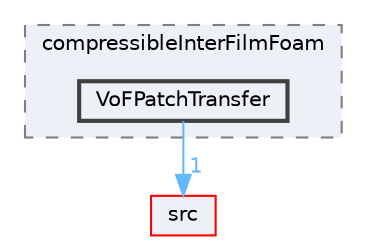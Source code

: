 digraph "applications/solvers/multiphase/compressibleInterFoam/compressibleInterFilmFoam/VoFPatchTransfer"
{
 // LATEX_PDF_SIZE
  bgcolor="transparent";
  edge [fontname=Helvetica,fontsize=10,labelfontname=Helvetica,labelfontsize=10];
  node [fontname=Helvetica,fontsize=10,shape=box,height=0.2,width=0.4];
  compound=true
  subgraph clusterdir_75b9f74adb163bfb4b9c016bd690a11e {
    graph [ bgcolor="#edf0f7", pencolor="grey50", label="compressibleInterFilmFoam", fontname=Helvetica,fontsize=10 style="filled,dashed", URL="dir_75b9f74adb163bfb4b9c016bd690a11e.html",tooltip=""]
  dir_078378890385ca1fa59ac2d8b50246ef [label="VoFPatchTransfer", fillcolor="#edf0f7", color="grey25", style="filled,bold", URL="dir_078378890385ca1fa59ac2d8b50246ef.html",tooltip=""];
  }
  dir_68267d1309a1af8e8297ef4c3efbcdba [label="src", fillcolor="#edf0f7", color="red", style="filled", URL="dir_68267d1309a1af8e8297ef4c3efbcdba.html",tooltip=""];
  dir_078378890385ca1fa59ac2d8b50246ef->dir_68267d1309a1af8e8297ef4c3efbcdba [headlabel="1", labeldistance=1.5 headhref="dir_004289_003729.html" href="dir_004289_003729.html" color="steelblue1" fontcolor="steelblue1"];
}

